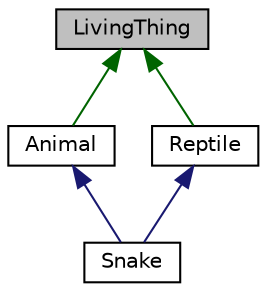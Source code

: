 digraph "LivingThing"
{
  edge [fontname="Helvetica",fontsize="10",labelfontname="Helvetica",labelfontsize="10"];
  node [fontname="Helvetica",fontsize="10",shape=record];
  Node1 [label="LivingThing",height=0.2,width=0.4,color="black", fillcolor="grey75", style="filled", fontcolor="black"];
  Node1 -> Node2 [dir="back",color="darkgreen",fontsize="10",style="solid",fontname="Helvetica"];
  Node2 [label="Animal",height=0.2,width=0.4,color="black", fillcolor="white", style="filled",URL="$classAnimal.html"];
  Node2 -> Node3 [dir="back",color="midnightblue",fontsize="10",style="solid",fontname="Helvetica"];
  Node3 [label="Snake",height=0.2,width=0.4,color="black", fillcolor="white", style="filled",URL="$classSnake.html"];
  Node1 -> Node4 [dir="back",color="darkgreen",fontsize="10",style="solid",fontname="Helvetica"];
  Node4 [label="Reptile",height=0.2,width=0.4,color="black", fillcolor="white", style="filled",URL="$classReptile.html"];
  Node4 -> Node3 [dir="back",color="midnightblue",fontsize="10",style="solid",fontname="Helvetica"];
}

